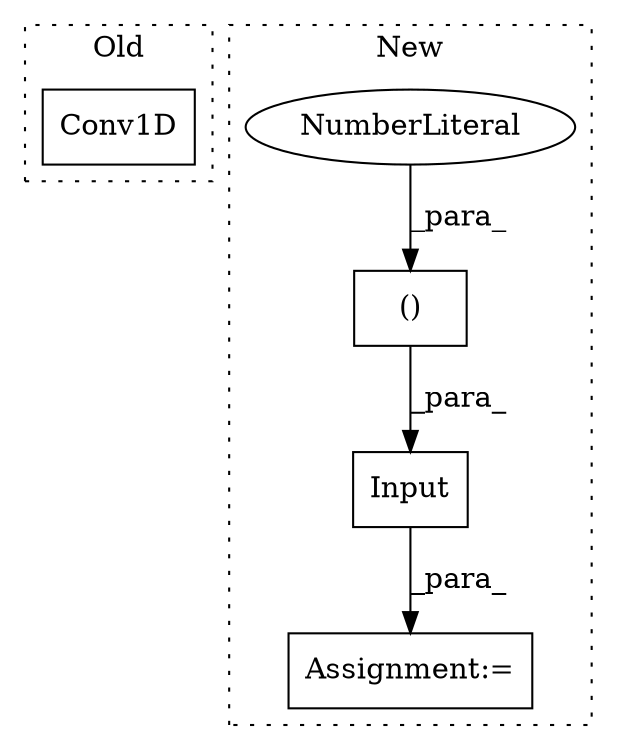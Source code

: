digraph G {
subgraph cluster0 {
1 [label="Conv1D" a="32" s="7173,7186" l="7,1" shape="box"];
label = "Old";
style="dotted";
}
subgraph cluster1 {
2 [label="()" a="106" s="8222" l="19" shape="box"];
3 [label="Input" a="32" s="8211,8258" l="11,1" shape="box"];
4 [label="NumberLiteral" a="34" s="8240" l="1" shape="ellipse"];
5 [label="Assignment:=" a="7" s="8990" l="1" shape="box"];
label = "New";
style="dotted";
}
2 -> 3 [label="_para_"];
3 -> 5 [label="_para_"];
4 -> 2 [label="_para_"];
}